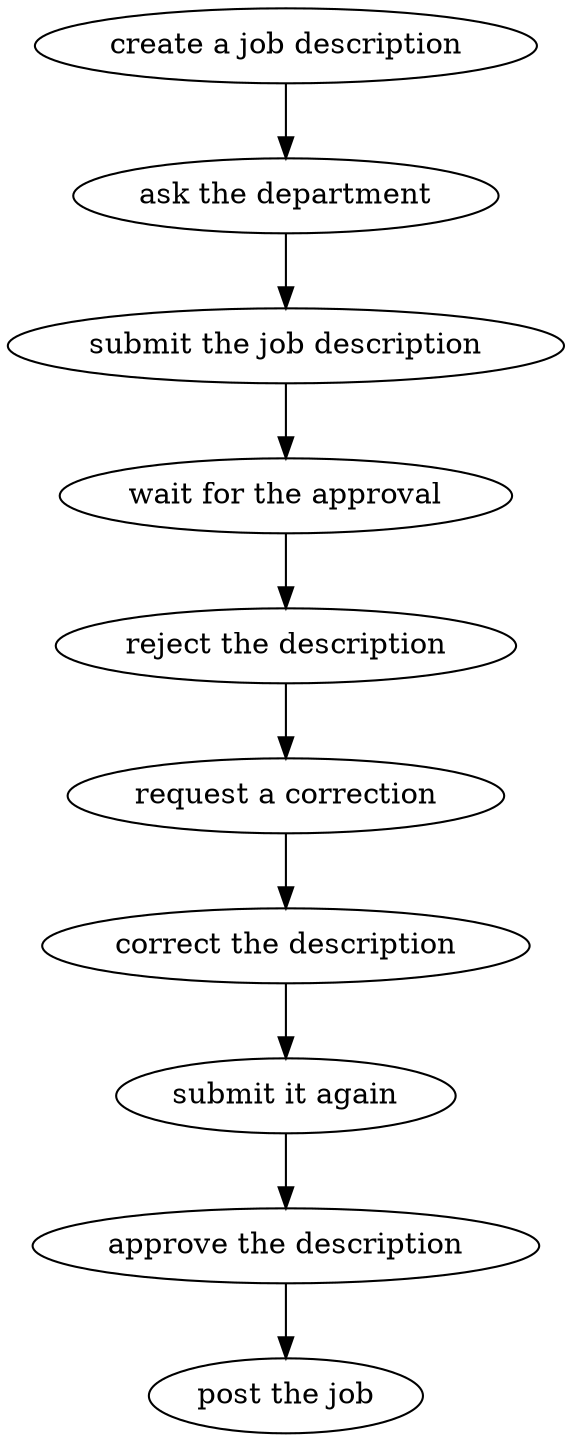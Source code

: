 strict digraph "doc-8.2" {
	graph [name="doc-8.2"];
	"create a job description"	[attrs="{'type': 'Activity', 'label': 'create a job description'}"];
	"ask the department"	[attrs="{'type': 'Activity', 'label': 'ask the department'}"];
	"create a job description" -> "ask the department"	[attrs="{'type': 'flow', 'label': 'flow'}"];
	"submit the job description"	[attrs="{'type': 'Activity', 'label': 'submit the job description'}"];
	"ask the department" -> "submit the job description"	[attrs="{'type': 'flow', 'label': 'flow'}"];
	"wait for the approval"	[attrs="{'type': 'Activity', 'label': 'wait for the approval'}"];
	"submit the job description" -> "wait for the approval"	[attrs="{'type': 'flow', 'label': 'flow'}"];
	"reject the description"	[attrs="{'type': 'Activity', 'label': 'reject the description'}"];
	"wait for the approval" -> "reject the description"	[attrs="{'type': 'flow', 'label': 'flow'}"];
	"request a correction"	[attrs="{'type': 'Activity', 'label': 'request a correction'}"];
	"reject the description" -> "request a correction"	[attrs="{'type': 'flow', 'label': 'flow'}"];
	"correct the description"	[attrs="{'type': 'Activity', 'label': 'correct the description'}"];
	"request a correction" -> "correct the description"	[attrs="{'type': 'flow', 'label': 'flow'}"];
	"submit it again"	[attrs="{'type': 'Activity', 'label': 'submit it again'}"];
	"correct the description" -> "submit it again"	[attrs="{'type': 'flow', 'label': 'flow'}"];
	"approve the description"	[attrs="{'type': 'Activity', 'label': 'approve the description'}"];
	"submit it again" -> "approve the description"	[attrs="{'type': 'flow', 'label': 'flow'}"];
	"post the job"	[attrs="{'type': 'Activity', 'label': 'post the job'}"];
	"approve the description" -> "post the job"	[attrs="{'type': 'flow', 'label': 'flow'}"];
}
